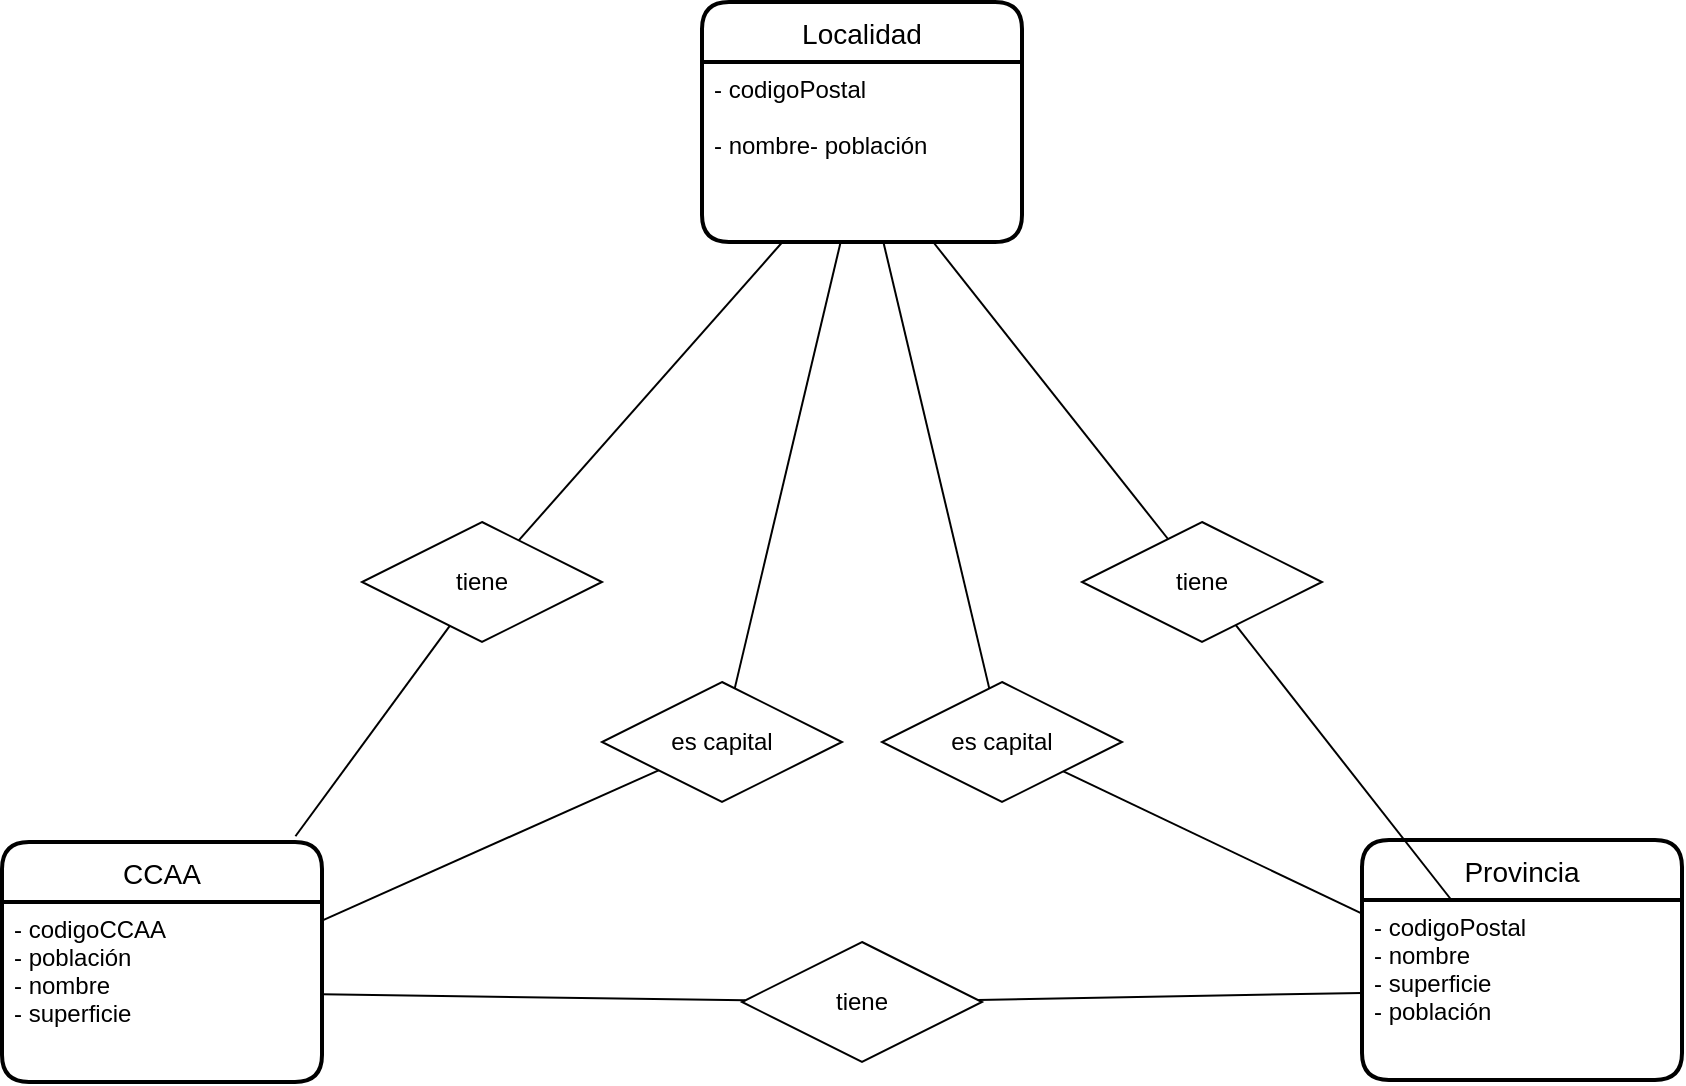 <mxfile version="20.1.2" type="github">
  <diagram id="e14B0zVhnKclSYJwJWuQ" name="Pàgina-1">
    <mxGraphModel dx="2249" dy="1918" grid="0" gridSize="10" guides="1" tooltips="1" connect="1" arrows="1" fold="1" page="1" pageScale="1" pageWidth="827" pageHeight="1169" math="0" shadow="0">
      <root>
        <mxCell id="0" />
        <mxCell id="1" parent="0" />
        <mxCell id="MY2yZ7T-iWRl8EQ1s907-56" value="Localidad" style="swimlane;childLayout=stackLayout;horizontal=1;startSize=30;horizontalStack=0;rounded=1;fontSize=14;fontStyle=0;strokeWidth=2;resizeParent=0;resizeLast=1;shadow=0;dashed=0;align=center;" vertex="1" parent="1">
          <mxGeometry x="-380" y="-100" width="160" height="120" as="geometry" />
        </mxCell>
        <mxCell id="MY2yZ7T-iWRl8EQ1s907-57" value="- codigoPostal&#xa;&#xa;- nombre- población" style="align=left;strokeColor=none;fillColor=none;spacingLeft=4;fontSize=12;verticalAlign=top;resizable=0;rotatable=0;part=1;" vertex="1" parent="MY2yZ7T-iWRl8EQ1s907-56">
          <mxGeometry y="30" width="160" height="90" as="geometry" />
        </mxCell>
        <mxCell id="MY2yZ7T-iWRl8EQ1s907-62" value="Provincia" style="swimlane;childLayout=stackLayout;horizontal=1;startSize=30;horizontalStack=0;rounded=1;fontSize=14;fontStyle=0;strokeWidth=2;resizeParent=0;resizeLast=1;shadow=0;dashed=0;align=center;" vertex="1" parent="1">
          <mxGeometry x="-50" y="319" width="160" height="120" as="geometry" />
        </mxCell>
        <mxCell id="MY2yZ7T-iWRl8EQ1s907-63" value="- codigoPostal&#xa;- nombre&#xa;- superficie&#xa;- población" style="align=left;strokeColor=none;fillColor=none;spacingLeft=4;fontSize=12;verticalAlign=top;resizable=0;rotatable=0;part=1;" vertex="1" parent="MY2yZ7T-iWRl8EQ1s907-62">
          <mxGeometry y="30" width="160" height="90" as="geometry" />
        </mxCell>
        <mxCell id="MY2yZ7T-iWRl8EQ1s907-60" value="CCAA" style="swimlane;childLayout=stackLayout;horizontal=1;startSize=30;horizontalStack=0;rounded=1;fontSize=14;fontStyle=0;strokeWidth=2;resizeParent=0;resizeLast=1;shadow=0;dashed=0;align=center;" vertex="1" parent="1">
          <mxGeometry x="-730" y="320" width="160" height="120" as="geometry" />
        </mxCell>
        <mxCell id="MY2yZ7T-iWRl8EQ1s907-61" value="- codigoCCAA&#xa;- población&#xa;- nombre&#xa;- superficie&#xa;" style="align=left;strokeColor=none;fillColor=none;spacingLeft=4;fontSize=12;verticalAlign=top;resizable=0;rotatable=0;part=1;" vertex="1" parent="MY2yZ7T-iWRl8EQ1s907-60">
          <mxGeometry y="30" width="160" height="90" as="geometry" />
        </mxCell>
        <mxCell id="MY2yZ7T-iWRl8EQ1s907-66" value="tiene" style="shape=rhombus;perimeter=rhombusPerimeter;whiteSpace=wrap;html=1;align=center;" vertex="1" parent="1">
          <mxGeometry x="-360" y="370" width="120" height="60" as="geometry" />
        </mxCell>
        <mxCell id="MY2yZ7T-iWRl8EQ1s907-67" value="tiene" style="shape=rhombus;perimeter=rhombusPerimeter;whiteSpace=wrap;html=1;align=center;" vertex="1" parent="1">
          <mxGeometry x="-190" y="160" width="120" height="60" as="geometry" />
        </mxCell>
        <mxCell id="MY2yZ7T-iWRl8EQ1s907-68" value="tiene" style="shape=rhombus;perimeter=rhombusPerimeter;whiteSpace=wrap;html=1;align=center;" vertex="1" parent="1">
          <mxGeometry x="-550" y="160" width="120" height="60" as="geometry" />
        </mxCell>
        <mxCell id="MY2yZ7T-iWRl8EQ1s907-69" value="" style="endArrow=none;html=1;rounded=0;exitX=0.917;exitY=-0.024;exitDx=0;exitDy=0;exitPerimeter=0;" edge="1" parent="1" source="MY2yZ7T-iWRl8EQ1s907-60" target="MY2yZ7T-iWRl8EQ1s907-68">
          <mxGeometry relative="1" as="geometry">
            <mxPoint y="310" as="sourcePoint" />
            <mxPoint x="160" y="310" as="targetPoint" />
          </mxGeometry>
        </mxCell>
        <mxCell id="MY2yZ7T-iWRl8EQ1s907-70" value="" style="endArrow=none;html=1;rounded=0;" edge="1" parent="1" source="MY2yZ7T-iWRl8EQ1s907-68" target="MY2yZ7T-iWRl8EQ1s907-57">
          <mxGeometry relative="1" as="geometry">
            <mxPoint y="310" as="sourcePoint" />
            <mxPoint x="160" y="310" as="targetPoint" />
          </mxGeometry>
        </mxCell>
        <mxCell id="MY2yZ7T-iWRl8EQ1s907-72" value="" style="endArrow=none;html=1;rounded=0;" edge="1" parent="1" source="MY2yZ7T-iWRl8EQ1s907-61" target="MY2yZ7T-iWRl8EQ1s907-66">
          <mxGeometry relative="1" as="geometry">
            <mxPoint x="-457.692" y="360" as="sourcePoint" />
            <mxPoint x="-451.5" y="239.25" as="targetPoint" />
          </mxGeometry>
        </mxCell>
        <mxCell id="MY2yZ7T-iWRl8EQ1s907-73" value="" style="endArrow=none;html=1;rounded=0;" edge="1" parent="1" source="MY2yZ7T-iWRl8EQ1s907-66" target="MY2yZ7T-iWRl8EQ1s907-63">
          <mxGeometry relative="1" as="geometry">
            <mxPoint x="-274.29" y="424.043" as="sourcePoint" />
            <mxPoint x="-225.719" y="419.996" as="targetPoint" />
          </mxGeometry>
        </mxCell>
        <mxCell id="MY2yZ7T-iWRl8EQ1s907-74" value="" style="endArrow=none;html=1;rounded=0;" edge="1" parent="1" source="MY2yZ7T-iWRl8EQ1s907-67" target="MY2yZ7T-iWRl8EQ1s907-63">
          <mxGeometry relative="1" as="geometry">
            <mxPoint x="-227.2" y="393.6" as="sourcePoint" />
            <mxPoint x="-140" y="399.545" as="targetPoint" />
          </mxGeometry>
        </mxCell>
        <mxCell id="MY2yZ7T-iWRl8EQ1s907-75" value="" style="endArrow=none;html=1;rounded=0;" edge="1" parent="1" source="MY2yZ7T-iWRl8EQ1s907-57" target="MY2yZ7T-iWRl8EQ1s907-67">
          <mxGeometry relative="1" as="geometry">
            <mxPoint x="-77.073" y="238.537" as="sourcePoint" />
            <mxPoint x="-64.615" y="360" as="targetPoint" />
          </mxGeometry>
        </mxCell>
        <mxCell id="MY2yZ7T-iWRl8EQ1s907-76" value="es capital" style="shape=rhombus;perimeter=rhombusPerimeter;whiteSpace=wrap;html=1;align=center;" vertex="1" parent="1">
          <mxGeometry x="-430" y="240" width="120" height="60" as="geometry" />
        </mxCell>
        <mxCell id="MY2yZ7T-iWRl8EQ1s907-77" value="es capital" style="shape=rhombus;perimeter=rhombusPerimeter;whiteSpace=wrap;html=1;align=center;" vertex="1" parent="1">
          <mxGeometry x="-290" y="240" width="120" height="60" as="geometry" />
        </mxCell>
        <mxCell id="MY2yZ7T-iWRl8EQ1s907-78" value="" style="endArrow=none;html=1;rounded=0;" edge="1" parent="1" source="MY2yZ7T-iWRl8EQ1s907-61" target="MY2yZ7T-iWRl8EQ1s907-76">
          <mxGeometry relative="1" as="geometry">
            <mxPoint x="-604.878" y="360.0" as="sourcePoint" />
            <mxPoint x="-496.842" y="221.579" as="targetPoint" />
          </mxGeometry>
        </mxCell>
        <mxCell id="MY2yZ7T-iWRl8EQ1s907-79" value="" style="endArrow=none;html=1;rounded=0;" edge="1" parent="1" source="MY2yZ7T-iWRl8EQ1s907-63" target="MY2yZ7T-iWRl8EQ1s907-77">
          <mxGeometry relative="1" as="geometry">
            <mxPoint x="-560" y="369.286" as="sourcePoint" />
            <mxPoint x="-391.698" y="294.151" as="targetPoint" />
          </mxGeometry>
        </mxCell>
        <mxCell id="MY2yZ7T-iWRl8EQ1s907-80" value="" style="endArrow=none;html=1;rounded=0;" edge="1" parent="1" source="MY2yZ7T-iWRl8EQ1s907-77" target="MY2yZ7T-iWRl8EQ1s907-57">
          <mxGeometry relative="1" as="geometry">
            <mxPoint x="-40" y="366.538" as="sourcePoint" />
            <mxPoint x="-189.412" y="294.706" as="targetPoint" />
          </mxGeometry>
        </mxCell>
        <mxCell id="MY2yZ7T-iWRl8EQ1s907-81" value="" style="endArrow=none;html=1;rounded=0;" edge="1" parent="1" source="MY2yZ7T-iWRl8EQ1s907-76" target="MY2yZ7T-iWRl8EQ1s907-57">
          <mxGeometry relative="1" as="geometry">
            <mxPoint x="-226.364" y="253.182" as="sourcePoint" />
            <mxPoint x="-279.322" y="30" as="targetPoint" />
          </mxGeometry>
        </mxCell>
      </root>
    </mxGraphModel>
  </diagram>
</mxfile>
